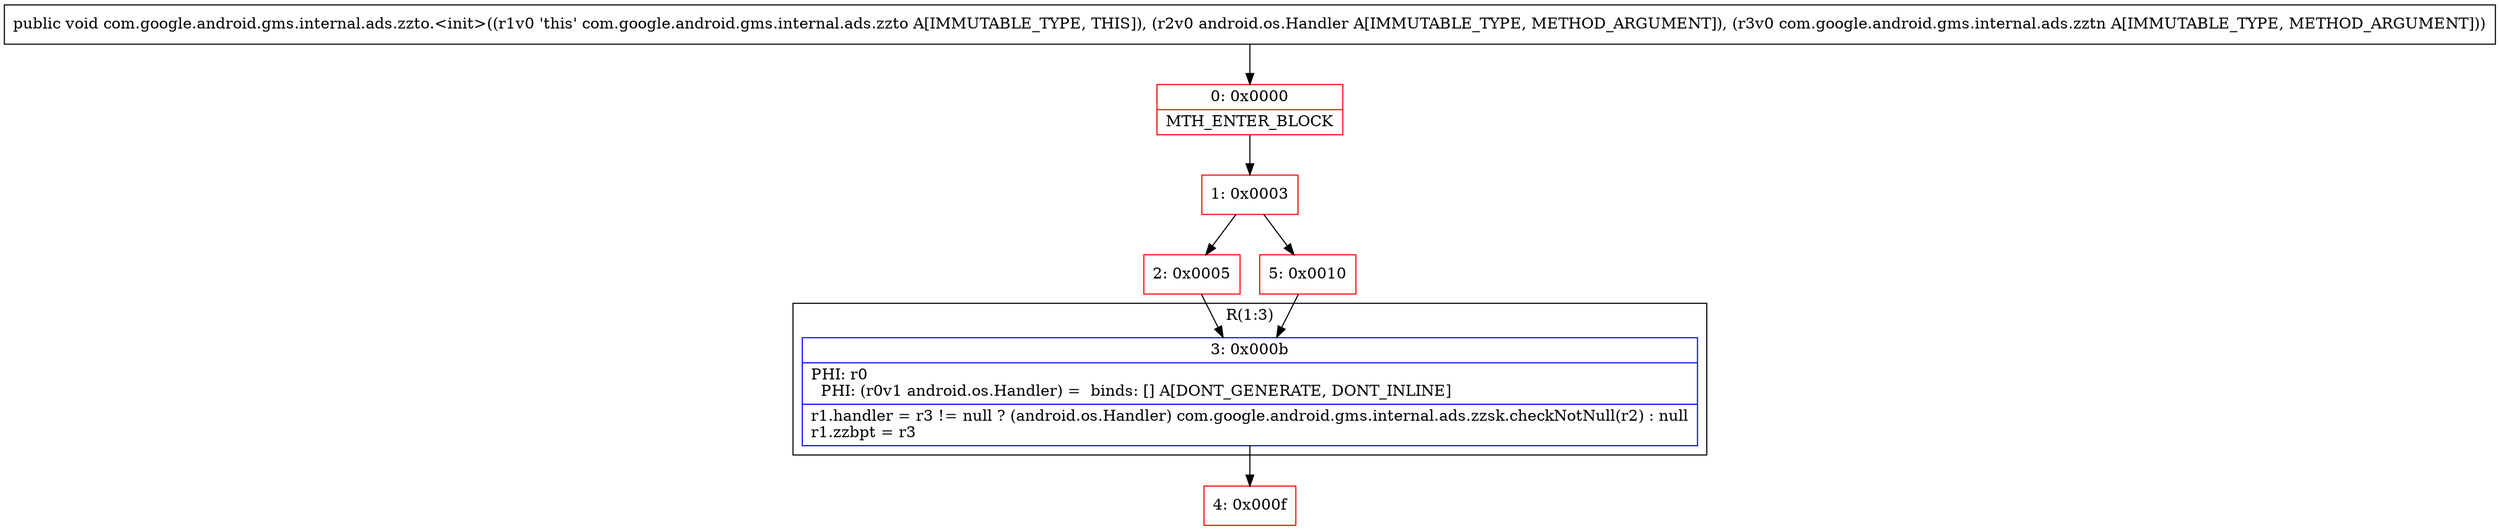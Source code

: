 digraph "CFG forcom.google.android.gms.internal.ads.zzto.\<init\>(Landroid\/os\/Handler;Lcom\/google\/android\/gms\/internal\/ads\/zztn;)V" {
subgraph cluster_Region_2098012406 {
label = "R(1:3)";
node [shape=record,color=blue];
Node_3 [shape=record,label="{3\:\ 0x000b|PHI: r0 \l  PHI: (r0v1 android.os.Handler) =  binds: [] A[DONT_GENERATE, DONT_INLINE]\l|r1.handler = r3 != null ? (android.os.Handler) com.google.android.gms.internal.ads.zzsk.checkNotNull(r2) : null\lr1.zzbpt = r3\l}"];
}
Node_0 [shape=record,color=red,label="{0\:\ 0x0000|MTH_ENTER_BLOCK\l}"];
Node_1 [shape=record,color=red,label="{1\:\ 0x0003}"];
Node_2 [shape=record,color=red,label="{2\:\ 0x0005}"];
Node_4 [shape=record,color=red,label="{4\:\ 0x000f}"];
Node_5 [shape=record,color=red,label="{5\:\ 0x0010}"];
MethodNode[shape=record,label="{public void com.google.android.gms.internal.ads.zzto.\<init\>((r1v0 'this' com.google.android.gms.internal.ads.zzto A[IMMUTABLE_TYPE, THIS]), (r2v0 android.os.Handler A[IMMUTABLE_TYPE, METHOD_ARGUMENT]), (r3v0 com.google.android.gms.internal.ads.zztn A[IMMUTABLE_TYPE, METHOD_ARGUMENT])) }"];
MethodNode -> Node_0;
Node_3 -> Node_4;
Node_0 -> Node_1;
Node_1 -> Node_2;
Node_1 -> Node_5;
Node_2 -> Node_3;
Node_5 -> Node_3;
}

